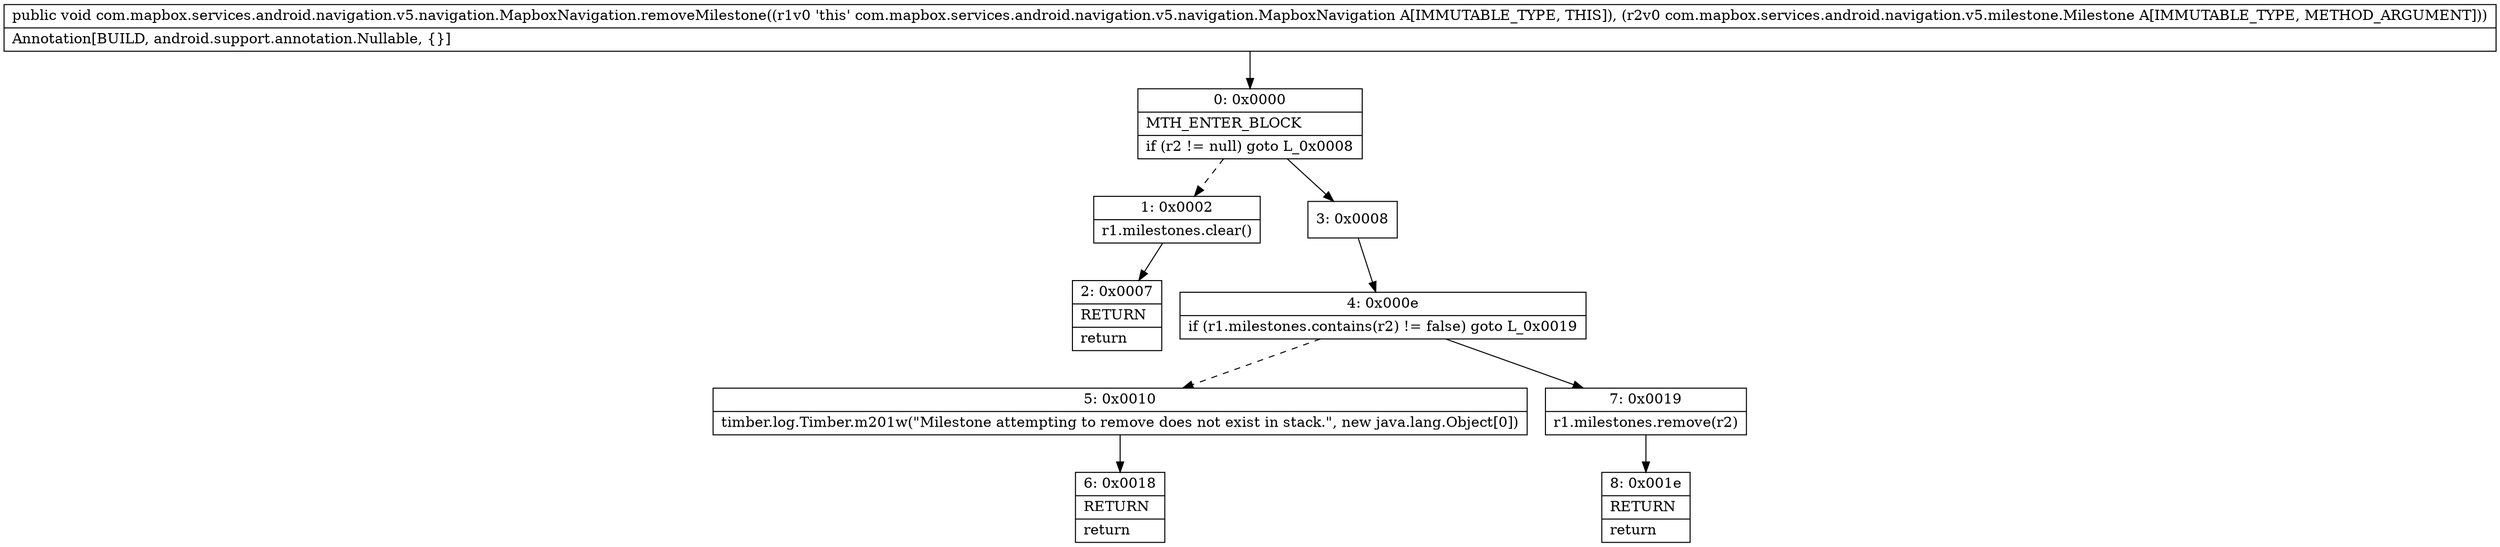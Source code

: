 digraph "CFG forcom.mapbox.services.android.navigation.v5.navigation.MapboxNavigation.removeMilestone(Lcom\/mapbox\/services\/android\/navigation\/v5\/milestone\/Milestone;)V" {
Node_0 [shape=record,label="{0\:\ 0x0000|MTH_ENTER_BLOCK\l|if (r2 != null) goto L_0x0008\l}"];
Node_1 [shape=record,label="{1\:\ 0x0002|r1.milestones.clear()\l}"];
Node_2 [shape=record,label="{2\:\ 0x0007|RETURN\l|return\l}"];
Node_3 [shape=record,label="{3\:\ 0x0008}"];
Node_4 [shape=record,label="{4\:\ 0x000e|if (r1.milestones.contains(r2) != false) goto L_0x0019\l}"];
Node_5 [shape=record,label="{5\:\ 0x0010|timber.log.Timber.m201w(\"Milestone attempting to remove does not exist in stack.\", new java.lang.Object[0])\l}"];
Node_6 [shape=record,label="{6\:\ 0x0018|RETURN\l|return\l}"];
Node_7 [shape=record,label="{7\:\ 0x0019|r1.milestones.remove(r2)\l}"];
Node_8 [shape=record,label="{8\:\ 0x001e|RETURN\l|return\l}"];
MethodNode[shape=record,label="{public void com.mapbox.services.android.navigation.v5.navigation.MapboxNavigation.removeMilestone((r1v0 'this' com.mapbox.services.android.navigation.v5.navigation.MapboxNavigation A[IMMUTABLE_TYPE, THIS]), (r2v0 com.mapbox.services.android.navigation.v5.milestone.Milestone A[IMMUTABLE_TYPE, METHOD_ARGUMENT]))  | Annotation[BUILD, android.support.annotation.Nullable, \{\}]\l}"];
MethodNode -> Node_0;
Node_0 -> Node_1[style=dashed];
Node_0 -> Node_3;
Node_1 -> Node_2;
Node_3 -> Node_4;
Node_4 -> Node_5[style=dashed];
Node_4 -> Node_7;
Node_5 -> Node_6;
Node_7 -> Node_8;
}

